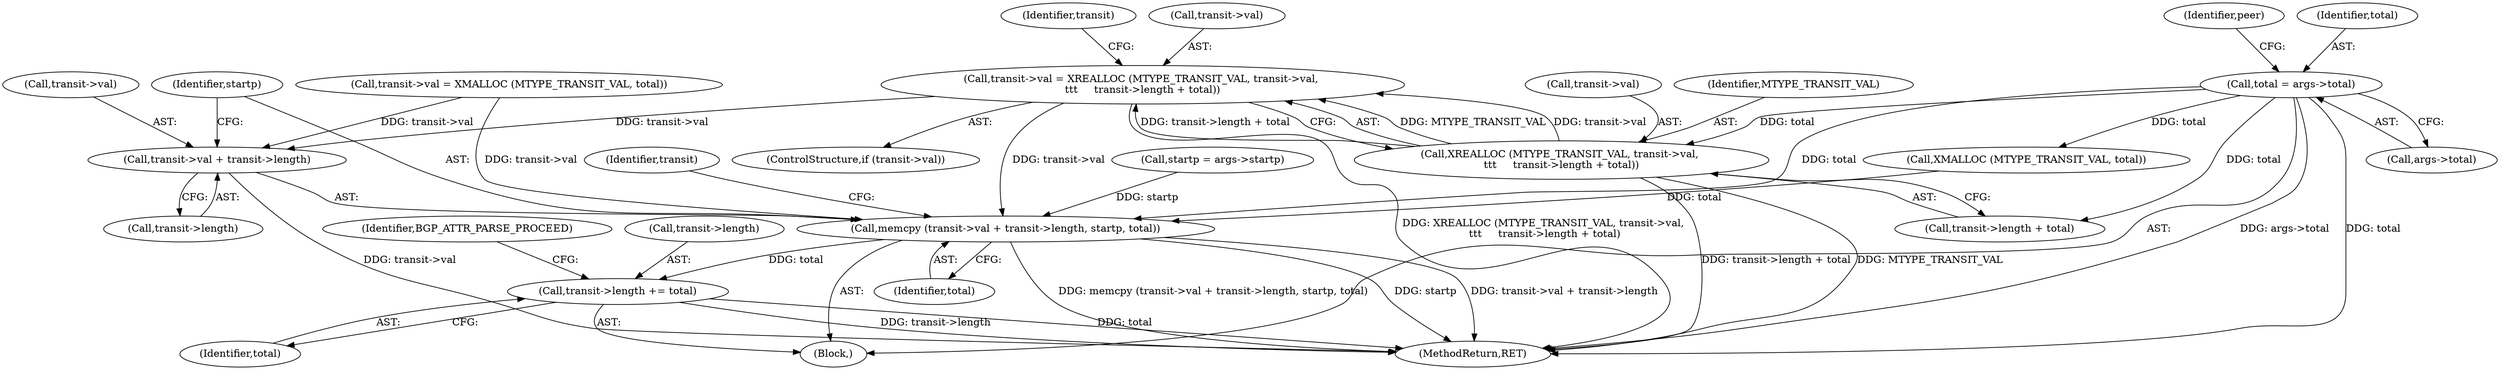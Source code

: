 digraph "0_savannah_8794e8d229dc9fe29ea31424883433d4880ef408@integer" {
"1000226" [label="(Call,transit->val = XREALLOC (MTYPE_TRANSIT_VAL, transit->val, \n\t\t\t     transit->length + total))"];
"1000230" [label="(Call,XREALLOC (MTYPE_TRANSIT_VAL, transit->val, \n\t\t\t     transit->length + total))"];
"1000109" [label="(Call,total = args->total)"];
"1000248" [label="(Call,memcpy (transit->val + transit->length, startp, total))"];
"1000258" [label="(Call,transit->length += total)"];
"1000249" [label="(Call,transit->val + transit->length)"];
"1000117" [label="(Identifier,peer)"];
"1000258" [label="(Call,transit->length += total)"];
"1000248" [label="(Call,memcpy (transit->val + transit->length, startp, total))"];
"1000226" [label="(Call,transit->val = XREALLOC (MTYPE_TRANSIT_VAL, transit->val, \n\t\t\t     transit->length + total))"];
"1000222" [label="(ControlStructure,if (transit->val))"];
"1000232" [label="(Call,transit->val)"];
"1000262" [label="(Identifier,total)"];
"1000111" [label="(Call,args->total)"];
"1000256" [label="(Identifier,startp)"];
"1000230" [label="(Call,XREALLOC (MTYPE_TRANSIT_VAL, transit->val, \n\t\t\t     transit->length + total))"];
"1000257" [label="(Identifier,total)"];
"1000251" [label="(Identifier,transit)"];
"1000241" [label="(Call,transit->val = XMALLOC (MTYPE_TRANSIT_VAL, total))"];
"1000260" [label="(Identifier,transit)"];
"1000259" [label="(Call,transit->length)"];
"1000231" [label="(Identifier,MTYPE_TRANSIT_VAL)"];
"1000264" [label="(Identifier,BGP_ATTR_PARSE_PROCEED)"];
"1000235" [label="(Call,transit->length + total)"];
"1000227" [label="(Call,transit->val)"];
"1000250" [label="(Call,transit->val)"];
"1000245" [label="(Call,XMALLOC (MTYPE_TRANSIT_VAL, total))"];
"1000107" [label="(Block,)"];
"1000253" [label="(Call,transit->length)"];
"1000109" [label="(Call,total = args->total)"];
"1000110" [label="(Identifier,total)"];
"1000265" [label="(MethodReturn,RET)"];
"1000126" [label="(Call,startp = args->startp)"];
"1000249" [label="(Call,transit->val + transit->length)"];
"1000226" -> "1000222"  [label="AST: "];
"1000226" -> "1000230"  [label="CFG: "];
"1000227" -> "1000226"  [label="AST: "];
"1000230" -> "1000226"  [label="AST: "];
"1000251" -> "1000226"  [label="CFG: "];
"1000226" -> "1000265"  [label="DDG: XREALLOC (MTYPE_TRANSIT_VAL, transit->val, \n\t\t\t     transit->length + total)"];
"1000230" -> "1000226"  [label="DDG: MTYPE_TRANSIT_VAL"];
"1000230" -> "1000226"  [label="DDG: transit->val"];
"1000230" -> "1000226"  [label="DDG: transit->length + total"];
"1000226" -> "1000248"  [label="DDG: transit->val"];
"1000226" -> "1000249"  [label="DDG: transit->val"];
"1000230" -> "1000235"  [label="CFG: "];
"1000231" -> "1000230"  [label="AST: "];
"1000232" -> "1000230"  [label="AST: "];
"1000235" -> "1000230"  [label="AST: "];
"1000230" -> "1000265"  [label="DDG: transit->length + total"];
"1000230" -> "1000265"  [label="DDG: MTYPE_TRANSIT_VAL"];
"1000109" -> "1000230"  [label="DDG: total"];
"1000109" -> "1000107"  [label="AST: "];
"1000109" -> "1000111"  [label="CFG: "];
"1000110" -> "1000109"  [label="AST: "];
"1000111" -> "1000109"  [label="AST: "];
"1000117" -> "1000109"  [label="CFG: "];
"1000109" -> "1000265"  [label="DDG: total"];
"1000109" -> "1000265"  [label="DDG: args->total"];
"1000109" -> "1000235"  [label="DDG: total"];
"1000109" -> "1000245"  [label="DDG: total"];
"1000109" -> "1000248"  [label="DDG: total"];
"1000248" -> "1000107"  [label="AST: "];
"1000248" -> "1000257"  [label="CFG: "];
"1000249" -> "1000248"  [label="AST: "];
"1000256" -> "1000248"  [label="AST: "];
"1000257" -> "1000248"  [label="AST: "];
"1000260" -> "1000248"  [label="CFG: "];
"1000248" -> "1000265"  [label="DDG: memcpy (transit->val + transit->length, startp, total)"];
"1000248" -> "1000265"  [label="DDG: startp"];
"1000248" -> "1000265"  [label="DDG: transit->val + transit->length"];
"1000241" -> "1000248"  [label="DDG: transit->val"];
"1000126" -> "1000248"  [label="DDG: startp"];
"1000245" -> "1000248"  [label="DDG: total"];
"1000248" -> "1000258"  [label="DDG: total"];
"1000258" -> "1000107"  [label="AST: "];
"1000258" -> "1000262"  [label="CFG: "];
"1000259" -> "1000258"  [label="AST: "];
"1000262" -> "1000258"  [label="AST: "];
"1000264" -> "1000258"  [label="CFG: "];
"1000258" -> "1000265"  [label="DDG: total"];
"1000258" -> "1000265"  [label="DDG: transit->length"];
"1000249" -> "1000253"  [label="CFG: "];
"1000250" -> "1000249"  [label="AST: "];
"1000253" -> "1000249"  [label="AST: "];
"1000256" -> "1000249"  [label="CFG: "];
"1000249" -> "1000265"  [label="DDG: transit->val"];
"1000241" -> "1000249"  [label="DDG: transit->val"];
}
